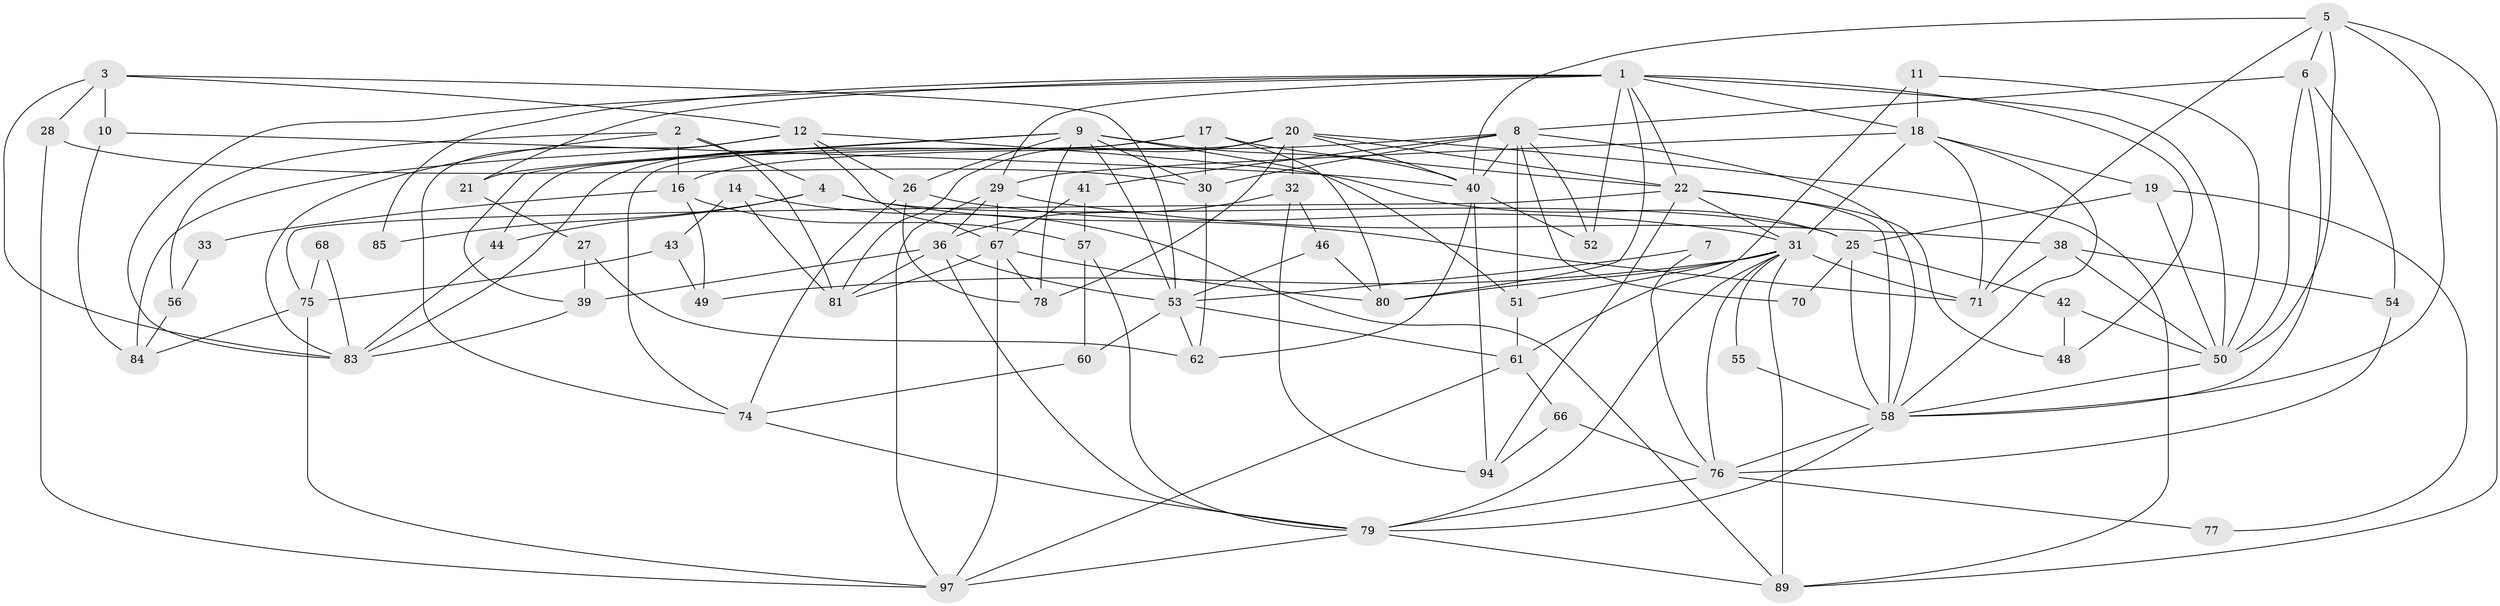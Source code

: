 // Generated by graph-tools (version 1.1) at 2025/52/02/27/25 19:52:05]
// undirected, 71 vertices, 171 edges
graph export_dot {
graph [start="1"]
  node [color=gray90,style=filled];
  1 [super="+98"];
  2 [super="+100"];
  3 [super="+13"];
  4;
  5 [super="+15"];
  6 [super="+35"];
  7;
  8 [super="+63"];
  9 [super="+91"];
  10;
  11;
  12;
  14;
  16 [super="+72"];
  17 [super="+95"];
  18 [super="+65"];
  19;
  20 [super="+24"];
  21;
  22 [super="+23"];
  25 [super="+82"];
  26 [super="+47"];
  27;
  28;
  29 [super="+34"];
  30 [super="+45"];
  31 [super="+93"];
  32;
  33;
  36 [super="+37"];
  38;
  39;
  40 [super="+69"];
  41;
  42 [super="+64"];
  43;
  44;
  46;
  48;
  49;
  50 [super="+73"];
  51;
  52;
  53 [super="+90"];
  54;
  55;
  56;
  57;
  58 [super="+59"];
  60;
  61;
  62;
  66;
  67 [super="+86"];
  68;
  70;
  71 [super="+92"];
  74;
  75 [super="+96"];
  76 [super="+101"];
  77;
  78;
  79 [super="+99"];
  80;
  81 [super="+87"];
  83 [super="+88"];
  84;
  85;
  89 [super="+102"];
  94;
  97;
  1 -- 48;
  1 -- 85;
  1 -- 18;
  1 -- 80;
  1 -- 52;
  1 -- 21;
  1 -- 22;
  1 -- 29;
  1 -- 83;
  1 -- 50;
  2 -- 4;
  2 -- 56;
  2 -- 16;
  2 -- 81;
  2 -- 83;
  3 -- 12;
  3 -- 10;
  3 -- 53;
  3 -- 28;
  3 -- 83;
  4 -- 71;
  4 -- 44;
  4 -- 85;
  4 -- 25;
  5 -- 40;
  5 -- 50;
  5 -- 71;
  5 -- 58;
  5 -- 89;
  5 -- 6;
  6 -- 54;
  6 -- 8;
  6 -- 50;
  6 -- 58;
  7 -- 53;
  7 -- 76;
  8 -- 52;
  8 -- 41;
  8 -- 51;
  8 -- 70;
  8 -- 30;
  8 -- 40;
  8 -- 58;
  8 -- 16;
  9 -- 78;
  9 -- 21;
  9 -- 40;
  9 -- 51;
  9 -- 53;
  9 -- 39;
  9 -- 26;
  9 -- 30;
  10 -- 84;
  10 -- 40;
  11 -- 61;
  11 -- 18;
  11 -- 50;
  12 -- 26;
  12 -- 74;
  12 -- 84;
  12 -- 25;
  12 -- 67;
  14 -- 43;
  14 -- 89;
  14 -- 81;
  16 -- 49;
  16 -- 33;
  16 -- 57;
  17 -- 80;
  17 -- 30;
  17 -- 44;
  17 -- 22;
  17 -- 83;
  18 -- 31;
  18 -- 29;
  18 -- 19;
  18 -- 71;
  18 -- 58;
  19 -- 50;
  19 -- 25;
  19 -- 77;
  20 -- 22;
  20 -- 32;
  20 -- 40;
  20 -- 89;
  20 -- 81;
  20 -- 74;
  20 -- 78;
  21 -- 27;
  22 -- 58;
  22 -- 94;
  22 -- 48;
  22 -- 75;
  22 -- 31;
  25 -- 70;
  25 -- 42;
  25 -- 58;
  26 -- 31;
  26 -- 74;
  26 -- 78;
  27 -- 39;
  27 -- 62;
  28 -- 97;
  28 -- 30;
  29 -- 38;
  29 -- 97;
  29 -- 67;
  29 -- 36;
  30 -- 62;
  31 -- 80;
  31 -- 49;
  31 -- 55;
  31 -- 51;
  31 -- 89;
  31 -- 76;
  31 -- 79;
  31 -- 71;
  32 -- 94;
  32 -- 46;
  32 -- 36;
  33 -- 56;
  36 -- 53;
  36 -- 39;
  36 -- 81;
  36 -- 79;
  38 -- 54;
  38 -- 71;
  38 -- 50;
  39 -- 83;
  40 -- 94;
  40 -- 52;
  40 -- 62;
  41 -- 67;
  41 -- 57;
  42 -- 48;
  42 -- 50;
  43 -- 49;
  43 -- 75;
  44 -- 83;
  46 -- 80;
  46 -- 53;
  50 -- 58;
  51 -- 61;
  53 -- 60;
  53 -- 61;
  53 -- 62;
  54 -- 76;
  55 -- 58;
  56 -- 84;
  57 -- 79;
  57 -- 60;
  58 -- 79;
  58 -- 76;
  60 -- 74;
  61 -- 97;
  61 -- 66;
  66 -- 94;
  66 -- 76;
  67 -- 78;
  67 -- 81;
  67 -- 97;
  67 -- 80;
  68 -- 83;
  68 -- 75;
  74 -- 79;
  75 -- 97;
  75 -- 84;
  76 -- 77 [weight=2];
  76 -- 79;
  79 -- 89;
  79 -- 97;
}
